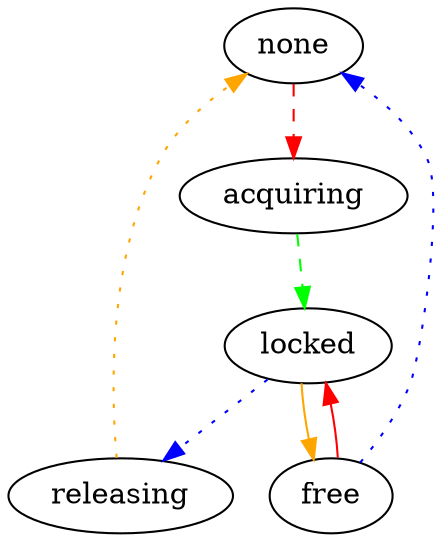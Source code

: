 digraph Client {
	none -> acquiring [color=red, style=dashed];
	acquiring -> locked [color=green, style=dashed];
	locked -> releasing [color=blue, style=dotted];
	releasing -> none [color=orange, style=dotted];
	free -> none [color=blue, style=dotted];
	locked -> free [color=orange];
	free -> locked [color=red];
}
